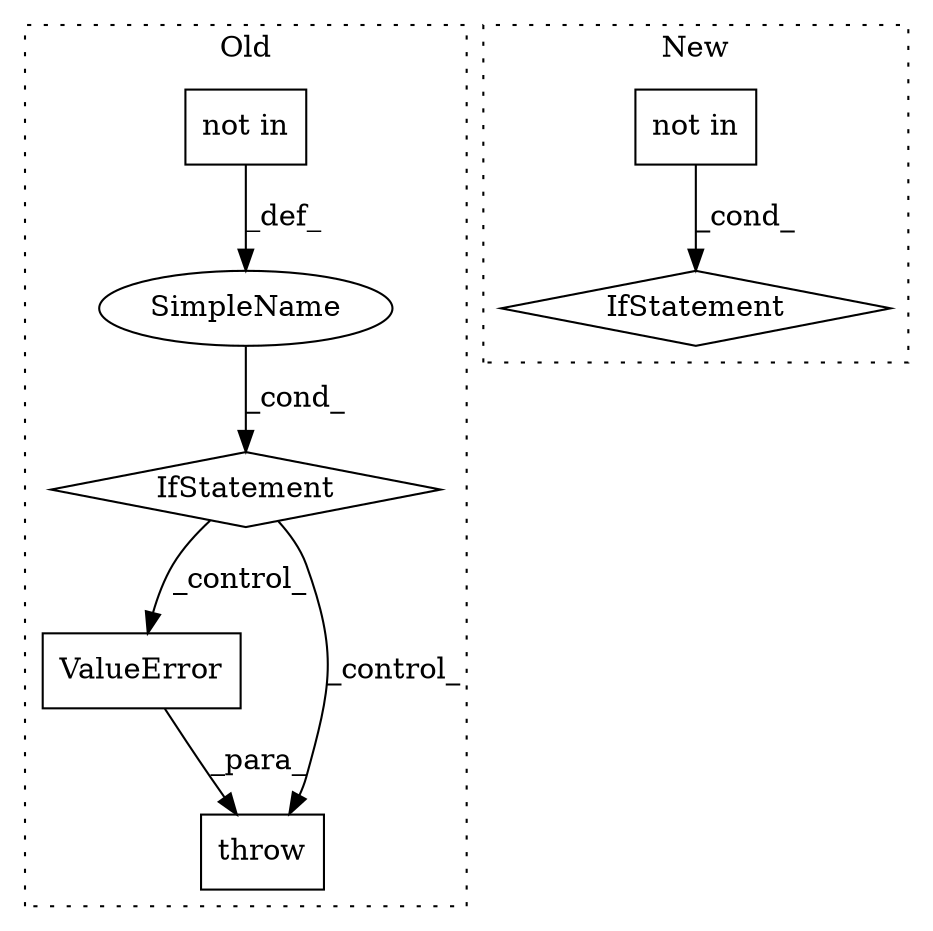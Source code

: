 digraph G {
subgraph cluster0 {
1 [label="ValueError" a="32" s="632,707" l="11,1" shape="box"];
4 [label="throw" a="53" s="626" l="6" shape="box"];
5 [label="IfStatement" a="25" s="555,616" l="8,2" shape="diamond"];
6 [label="SimpleName" a="42" s="" l="" shape="ellipse"];
7 [label="not in" a="108" s="563" l="53" shape="box"];
label = "Old";
style="dotted";
}
subgraph cluster1 {
2 [label="not in" a="108" s="567" l="49" shape="box"];
3 [label="IfStatement" a="25" s="559,616" l="8,2" shape="diamond"];
label = "New";
style="dotted";
}
1 -> 4 [label="_para_"];
2 -> 3 [label="_cond_"];
5 -> 4 [label="_control_"];
5 -> 1 [label="_control_"];
6 -> 5 [label="_cond_"];
7 -> 6 [label="_def_"];
}
